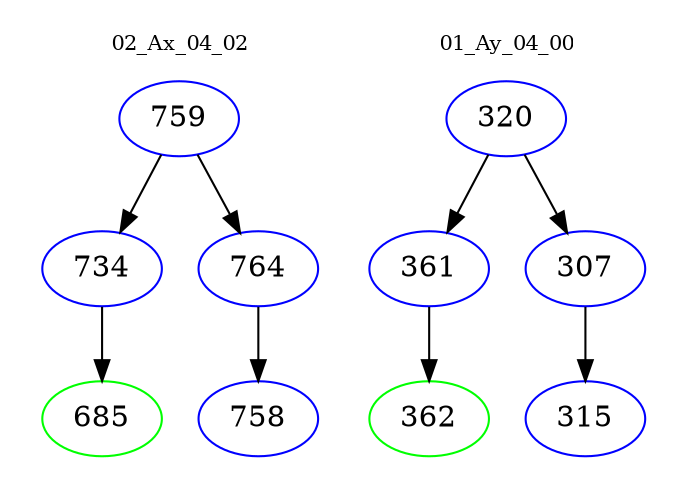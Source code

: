 digraph{
subgraph cluster_0 {
color = white
label = "02_Ax_04_02";
fontsize=10;
T0_759 [label="759", color="blue"]
T0_759 -> T0_734 [color="black"]
T0_734 [label="734", color="blue"]
T0_734 -> T0_685 [color="black"]
T0_685 [label="685", color="green"]
T0_759 -> T0_764 [color="black"]
T0_764 [label="764", color="blue"]
T0_764 -> T0_758 [color="black"]
T0_758 [label="758", color="blue"]
}
subgraph cluster_1 {
color = white
label = "01_Ay_04_00";
fontsize=10;
T1_320 [label="320", color="blue"]
T1_320 -> T1_361 [color="black"]
T1_361 [label="361", color="blue"]
T1_361 -> T1_362 [color="black"]
T1_362 [label="362", color="green"]
T1_320 -> T1_307 [color="black"]
T1_307 [label="307", color="blue"]
T1_307 -> T1_315 [color="black"]
T1_315 [label="315", color="blue"]
}
}
